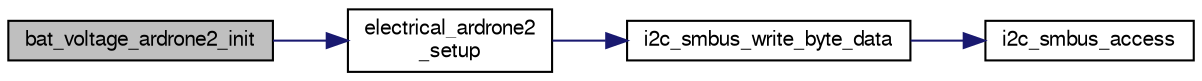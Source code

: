 digraph "bat_voltage_ardrone2_init"
{
  edge [fontname="FreeSans",fontsize="10",labelfontname="FreeSans",labelfontsize="10"];
  node [fontname="FreeSans",fontsize="10",shape=record];
  rankdir="LR";
  Node1 [label="bat_voltage_ardrone2_init",height=0.2,width=0.4,color="black", fillcolor="grey75", style="filled", fontcolor="black"];
  Node1 -> Node2 [color="midnightblue",fontsize="10",style="solid",fontname="FreeSans"];
  Node2 [label="electrical_ardrone2\l_setup",height=0.2,width=0.4,color="black", fillcolor="white", style="filled",URL="$bat__voltage__ardrone2_8c.html#a4ac53f6381d5f6f4c68a9a25aa9c4d10"];
  Node2 -> Node3 [color="midnightblue",fontsize="10",style="solid",fontname="FreeSans"];
  Node3 [label="i2c_smbus_write_byte_data",height=0.2,width=0.4,color="black", fillcolor="white", style="filled",URL="$i2c__smbus_8h.html#a77fd74b2c8d519ec584b44f182365f98"];
  Node3 -> Node4 [color="midnightblue",fontsize="10",style="solid",fontname="FreeSans"];
  Node4 [label="i2c_smbus_access",height=0.2,width=0.4,color="black", fillcolor="white", style="filled",URL="$i2c__smbus_8h.html#a692ece12f1304be77218167ca15bc3a0"];
}
